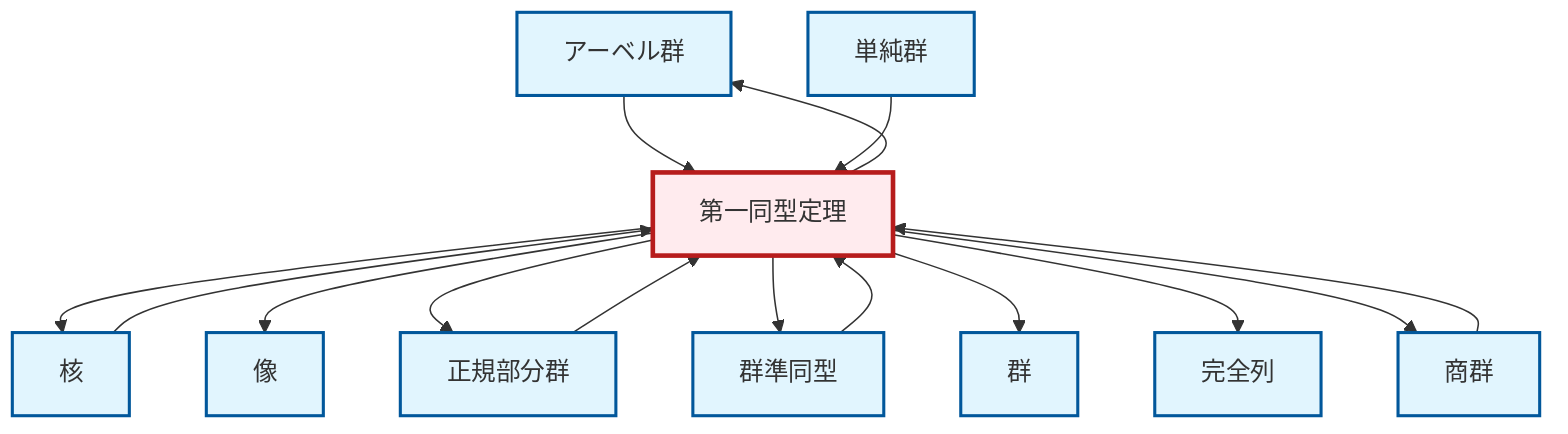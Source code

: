graph TD
    classDef definition fill:#e1f5fe,stroke:#01579b,stroke-width:2px
    classDef theorem fill:#f3e5f5,stroke:#4a148c,stroke-width:2px
    classDef axiom fill:#fff3e0,stroke:#e65100,stroke-width:2px
    classDef example fill:#e8f5e9,stroke:#1b5e20,stroke-width:2px
    classDef current fill:#ffebee,stroke:#b71c1c,stroke-width:3px
    def-abelian-group["アーベル群"]:::definition
    def-exact-sequence["完全列"]:::definition
    def-image["像"]:::definition
    def-group["群"]:::definition
    def-normal-subgroup["正規部分群"]:::definition
    def-kernel["核"]:::definition
    def-simple-group["単純群"]:::definition
    thm-first-isomorphism["第一同型定理"]:::theorem
    def-homomorphism["群準同型"]:::definition
    def-quotient-group["商群"]:::definition
    thm-first-isomorphism --> def-kernel
    thm-first-isomorphism --> def-image
    thm-first-isomorphism --> def-normal-subgroup
    thm-first-isomorphism --> def-homomorphism
    def-homomorphism --> thm-first-isomorphism
    def-abelian-group --> thm-first-isomorphism
    thm-first-isomorphism --> def-group
    thm-first-isomorphism --> def-abelian-group
    def-simple-group --> thm-first-isomorphism
    def-normal-subgroup --> thm-first-isomorphism
    def-kernel --> thm-first-isomorphism
    thm-first-isomorphism --> def-exact-sequence
    def-quotient-group --> thm-first-isomorphism
    thm-first-isomorphism --> def-quotient-group
    class thm-first-isomorphism current